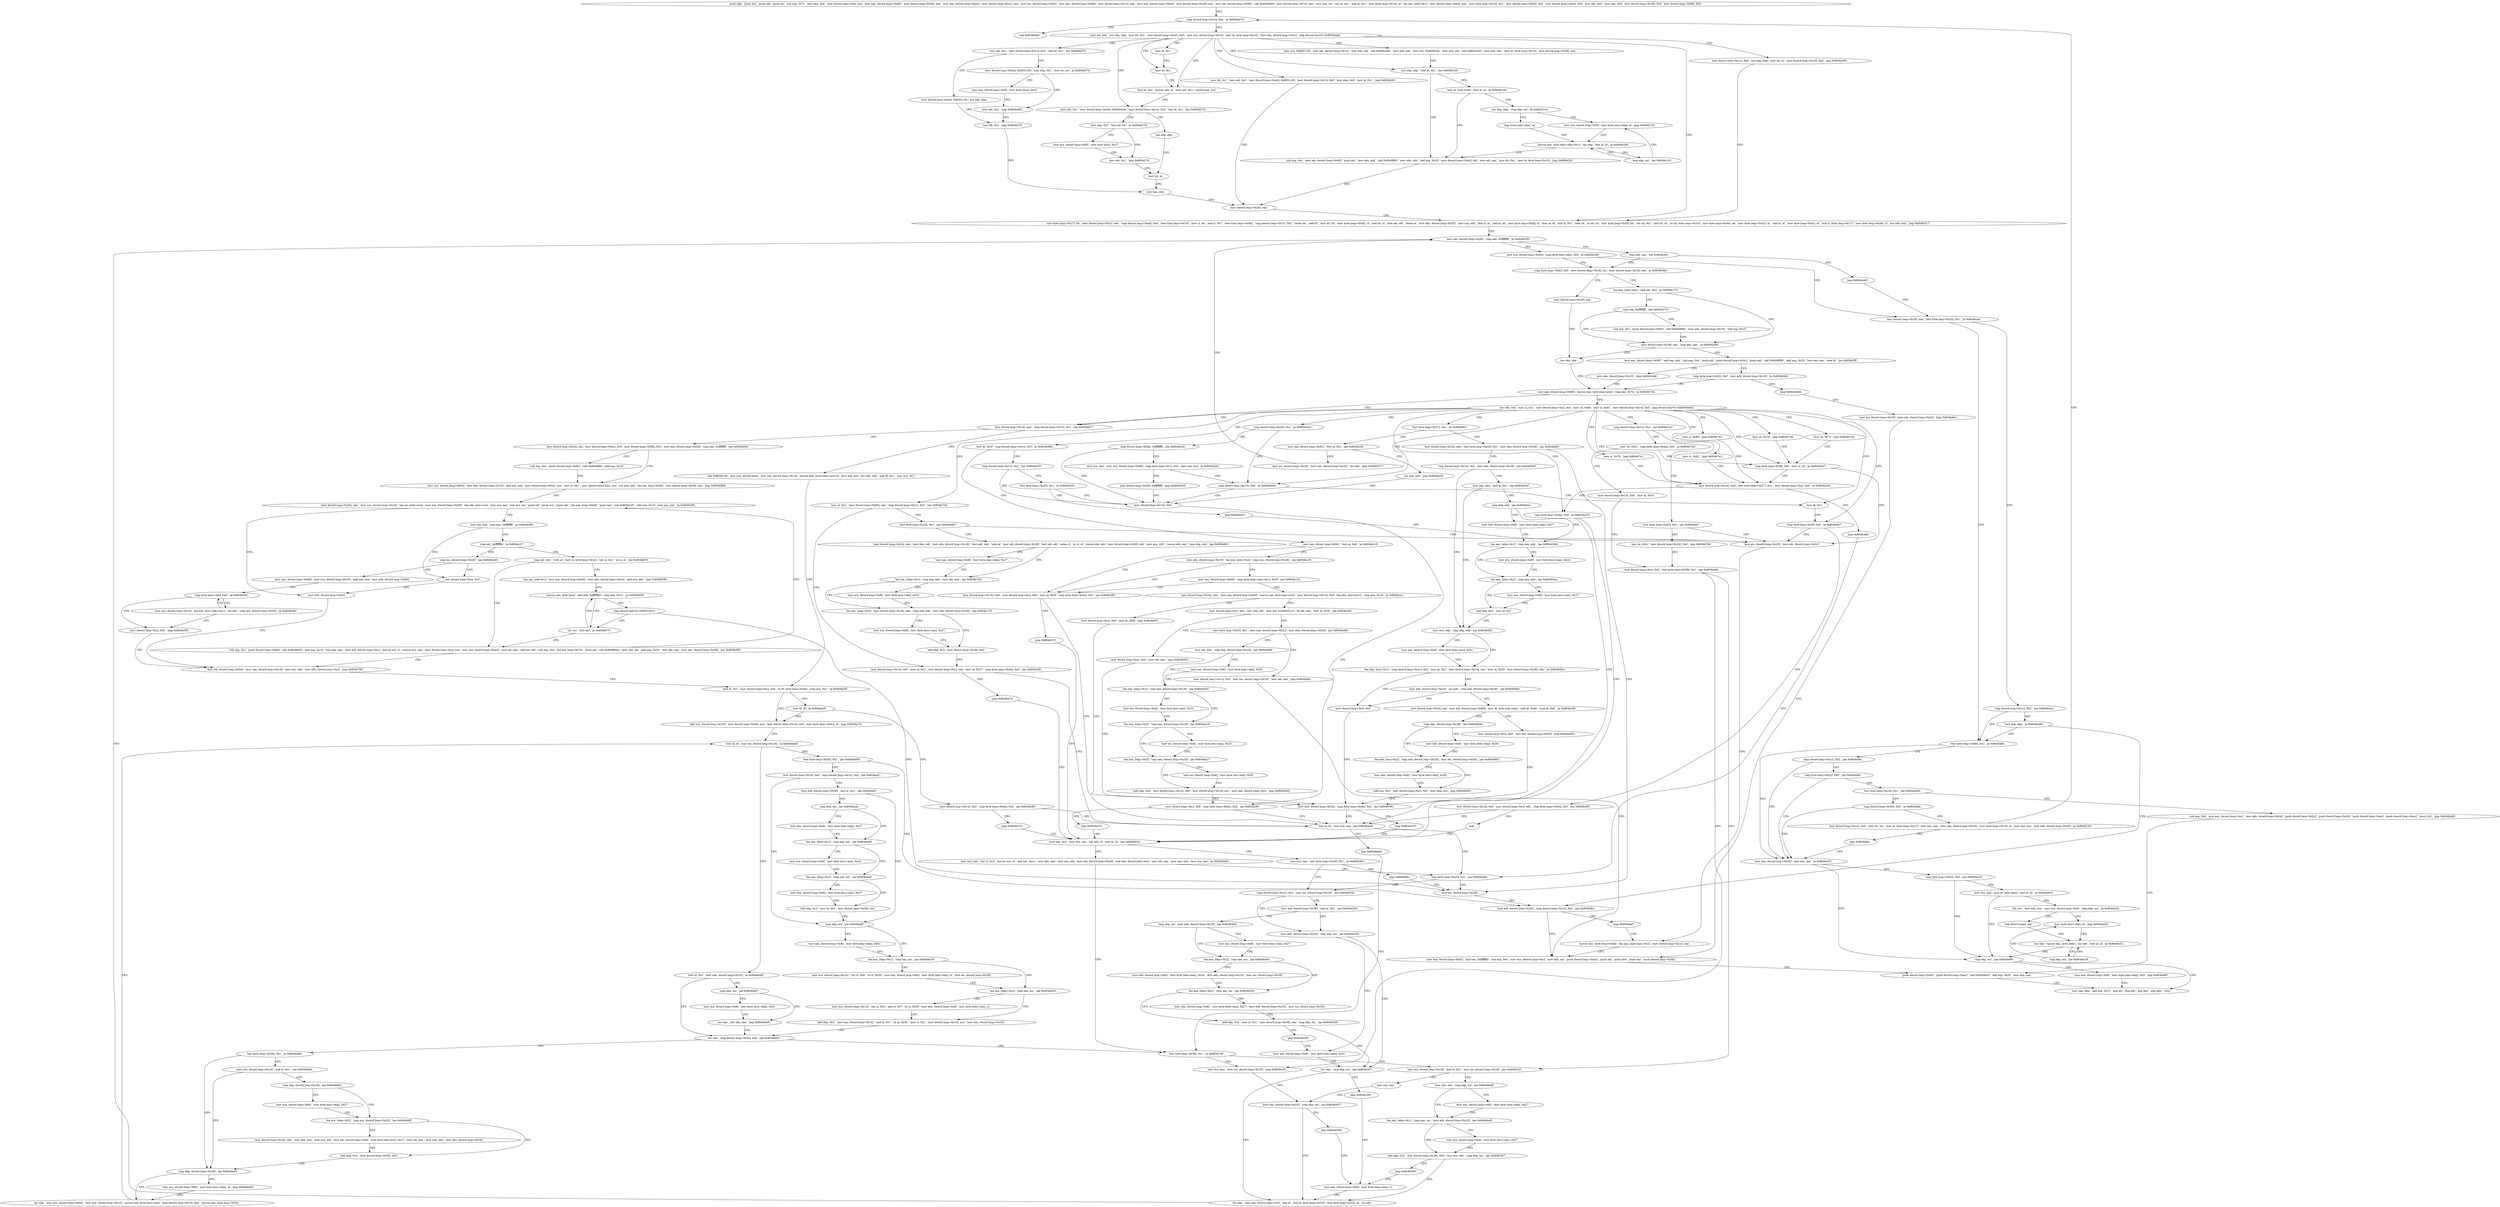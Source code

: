 digraph "func" {
"134525120" [label = "'push ebp', 'push ebx', 'push edi', 'push esi', 'sub esp, 0x7c', 'mov ebx, edx', 'mov dword [esp+0x8], ecx', 'mov eax, dword [esp+0xa8]', 'mov dword [esp+0x58], eax', 'mov eax, dword [esp+0xa4]', 'mov dword [esp+0x2c], eax', 'mov esi, dword [esp+0x9c]', 'mov eax, dword [esp+0x98]', 'mov dword [esp+0x1c], eax', 'mov eax, dword [esp+0x94]', 'mov dword [esp+0x28], eax', 'mov edi, dword [esp+0x90]', 'call 0x8048e90', 'mov dword [esp+0x74], eax', 'mov eax, esi', 'shr al, 0x1', 'and al, 0x1', 'mov byte [esp+0x10], al', 'lea eax, [edi+0x1]', 'mov dword [esp+0x64], eax', 'mov byte [esp+0x33], 0x1', 'mov dword [esp+0x50], 0x0', 'mov dword [esp+0x44], 0x0', 'mov edi, 0x0', 'mov eax, 0x0', 'mov dword [esp+0x38], 0x0', 'mov dword [esp+0x60], 0x0', " ]
"134525264" [label = "'cmp dword [esp+0x1c], 0xa', 'ja 0x804be7b', " ]
"134528635" [label = "'call 0x80490e0', " ]
"134525275" [label = "'mov esi, ebx', 'xor ebp, ebp', 'mov bh, 0x1', 'mov dword [esp+0x20], 0x0', 'mov ecx, dword [esp+0x1c]', 'mov bl, byte [esp+0x10]', 'mov edx, dword [esp+0x2c]', 'jmp dword [ecx*4+0x8050ea4]', " ]
"134525308" [label = "'mov ecx, 0x80511f6', 'mov edi, dword [esp+0x1c]', 'mov edx, edi', 'call 0x804c5e0', 'mov ebx, eax', 'mov ecx, 0x8050c4e', 'mov edx, edi', 'call 0x804c5e0', 'mov edx, ebx', 'mov bl, byte [esp+0x10]', 'mov dword [esp+0x58], eax', " ]
"134525348" [label = "'xor ebp, ebp', 'test bl, 0x1', 'jne 0x804b1e0', " ]
"134525442" [label = "'mov bh, 0x1', 'mov edi, 0x1', 'mov dword [esp+0x44], 0x80511f4', 'mov dword [esp+0x1c], 0x5', 'mov ebp, 0x0', 'mov al, 0x1', 'jmp 0x804b281', " ]
"134525474" [label = "'mov dword [esp+0x1c], 0x0', 'xor ebp, ebp', 'mov bh, al', 'mov dword [esp+0x20], 0x0', 'jmp 0x804b285', " ]
"134525496" [label = "'mov al, 0x1', " ]
"134525498" [label = "'mov bl, 0x1', " ]
"134525500" [label = "'test bl, 0x1', 'movzx eax, al', 'mov ecx, 0x1', 'cmove eax, ecx', " ]
"134525514" [label = "'mov edi, 0x1', 'mov dword [esp+0x44], 0x8050c4e', 'mov dword [esp+0x1c], 0x2', 'test bl, 0x1', 'jne 0x804b27b', " ]
"134525573" [label = "'mov byte [esp+0x27], bh', 'mov dword [esp+0x2c], edx', 'cmp dword [esp+0xa0], 0x0', 'sete byte [esp+0x10]', 'mov cl, bh', 'and cl, 0x1', 'sete byte [esp+0x4b]', 'cmp dword [esp+0x1c], 0x2', 'setne bh', 'sete bl', 'mov ah, bh', 'mov byte [esp+0x4d], cl', 'and ah, cl', 'test edi, edi', 'setne al', 'mov edx, dword [esp+0x20]', 'mov ecx, edx', 'and cl, al', 'and al, ah', 'mov byte [esp+0x4f], al', 'mov al, dl', 'and al, 0x1', 'sete ch', 'or bh, ch', 'mov byte [esp+0x3f], bh', 'xor ah, 0x1', 'and ah, ch', 'or ah, byte [esp+0x10]', 'mov byte [esp+0x4e], ah', 'mov byte [esp+0x32], al', 'and bl, al', 'mov byte [esp+0x4c], bl', 'and cl, byte [esp+0x27]', 'mov byte [esp+0x4a], cl', 'xor edx, edx', 'jmp 0x804b317', " ]
"134528330" [label = "'mov edi, 0x1', 'mov dword [esp+0x1c], 0x5', 'test bl, 0x1', 'jne 0x804bd7b', " ]
"134525408" [label = "'sub esp, 0xc', 'mov edi, dword [esp+0x64]', 'push edi', 'mov ebx, edx', 'call 0x8048f60', 'mov edx, ebx', 'add esp, 0x10', 'mov dword [esp+0x44], edi', 'mov edi, eax', 'mov bh, 0x1', 'mov al, byte [esp+0x10]', 'jmp 0x804b281', " ]
"134525355" [label = "'mov al, byte [edx]', 'test al, al', 'je 0x804b1e0', " ]
"134525569" [label = "'mov dword [esp+0x20], eax', " ]
"134525563" [label = "'xor ebp, ebp', " ]
"134525540" [label = "'mov ebp, 0x1', 'test esi, esi', 'je 0x804b274', " ]
"134525719" [label = "'mov eax, dword [esp+0x28]', 'cmp eax, 0xffffffff', 'je 0x804b330', " ]
"134528379" [label = "'mov dword [esp+0x44], 0x80511f4', 'xor ebp, ebp', " ]
"134528348" [label = "'mov dword [esp+0x44], 0x80511f4', 'mov ebp, 0x1', 'test esi, esi', 'je 0x804bd74', " ]
"134525361" [label = "'xor ebp, ebp', 'cmp ebp, esi', 'jb 0x804b1ce', " ]
"134525565" [label = "'mov bh, al', " ]
"134525556" [label = "'mov edi, 0x1', 'jmp 0x804b27d', " ]
"134525549" [label = "'mov ecx, dword [esp+0x8]', 'mov byte [ecx], 0x27', " ]
"134525744" [label = "'mov ecx, dword [esp+0x90]', 'cmp byte [ecx+edx], 0x0', 'je 0x804bcd0', " ]
"134525728" [label = "'cmp edx, eax', 'jne 0x804b341', " ]
"134528389" [label = "'mov bh, 0x1', 'jmp 0x804b27f', " ]
"134528372" [label = "'mov edi, 0x1', 'jmp 0x804bd85', " ]
"134528365" [label = "'mov eax, dword [esp+0x8]', 'mov byte [eax], 0x22', " ]
"134525390" [label = "'mov ecx, dword [esp+0x8]', 'mov byte [ecx+ebp], al', 'jmp 0x804b1c0', " ]
"134525367" [label = "'nop word [eax+eax], ax', " ]
"134528208" [label = "'mov dword [esp+0x28], eax', 'test byte [esp+0x20], 0x1', 'je 0x804bcea', " ]
"134525761" [label = "'cmp byte [esp+0x4f], 0x0', 'mov dword [esp+0x18], esi', 'mov dword [esp+0x10], edx', 'je 0x804b3b0', " ]
"134525732" [label = "'jmp 0x804bcd0', " ]
"134525567" [label = "'mov eax, ebx', " ]
"134525376" [label = "'movzx eax, byte [edx+ebp+0x1]', 'inc ebp', 'test al, al', 'je 0x804b1e0', " ]
"134528234" [label = "'test byte [esp+0x60], 0x1', 'je 0x804bdfa', " ]
"134528219" [label = "'cmp dword [esp+0x1c], 0x2', 'jne 0x804bcea', " ]
"134525872" [label = "'mov dword [esp+0x28], eax', " ]
"134525776" [label = "'lea ebx, [edx+edi]', 'cmp edi, 0x2', 'jb 0x804b373', " ]
"134525386" [label = "'cmp ebp, esi', 'jae 0x804b1c0', " ]
"134528506" [label = "'mov eax, dword [esp+0x44]', 'test eax, eax', 'je 0x804be32', " ]
"134528245" [label = "'cmp dword [esp+0x1c], 0x2', 'jne 0x804bdfa', " ]
"134528226" [label = "'test ebp, ebp', 'je 0x804bd90', " ]
"134525876" [label = "'xor ebx, ebx', " ]
"134525811" [label = "'mov dword [esp+0x28], eax', 'cmp ebx, eax', 'ja 0x804b3b4', " ]
"134525784" [label = "'cmp eax, 0xffffffff', 'jne 0x804b373', " ]
"134528562" [label = "'cmp ebp, esi', 'jae 0x804bdf0', " ]
"134528514" [label = "'cmp byte [esp+0x32], 0x0', 'jne 0x804be32', " ]
"134528256" [label = "'cmp byte [esp+0x32], 0x0', 'jne 0x804bdfa', " ]
"134528400" [label = "'mov edi, dword [esp+0x2c]', 'cmp dword [esp+0x1c], 0x2', 'jne 0x804bdbc', " ]
"134526788" [label = "'mov dword [esp+0x14], eax', 'cmp dword [esp+0x74], 0x1', 'jne 0x804b817', " ]
"134526999" [label = "'mov dword [esp+0x54], edi', 'mov dword [esp+0x6c], 0x0', 'mov dword [esp+0x68], 0x0', 'mov eax, dword [esp+0x28]', 'cmp eax, 0xffffffff', 'jne 0x804b846', " ]
"134526803" [label = "'call 0x8049130', 'mov eax, dword [eax]', 'mov ecx, dword [esp+0x14]', 'movzx edx, word [eax+ecx*2]', 'mov eax, ecx', 'shr edx, 0xe', 'and dl, 0x1', 'mov ecx, 0x1', " ]
"134525898" [label = "'xor edx, edx', 'mov cl, 0x1', 'mov dword [esp+0xc], ecx', 'mov ch, 0x6e', 'mov cl, 0x61', 'mov dword [esp+0x14], 0x0', 'jmp dword [eax*4+0x8050ed0]', " ]
"134525925" [label = "'cmp byte [esp+0x4e], 0x0', 'je 0x804b470', " ]
"134525957" [label = "'cmp dword [esp+0x28], 0x1', 'je 0x804b42e', " ]
"134525998" [label = "'cmp dword [esp+0x10], 0x0', 'je 0x804b44e', " ]
"134526030" [label = "'mov dl, 0x1', " ]
"134526032" [label = "'cmp byte [esp+0x3f], 0x0', 'je 0x804bda7', " ]
"134526288" [label = "'cmp dword [esp+0x1c], 0x2', 'jne 0x804b7a3', " ]
"134526325" [label = "'mov cl, 0x66', 'jmp 0x804b7e1', " ]
"134526332" [label = "'mov ch, 0x74', 'jmp 0x804b7d4', " ]
"134526339" [label = "'mov cl, 0x62', 'jmp 0x804b7e1', " ]
"134526346" [label = "'mov ch, 0x72', 'jmp 0x804b7d4', " ]
"134526353" [label = "'test byte [esp+0x27], 0x1', 'je 0x804b801', " ]
"134526581" [label = "'mov al, 0x3f', 'cmp dword [esp+0x1c], 0x5', 'je 0x804b966', " ]
"134526621" [label = "'mov cl, 0x76', 'jmp 0x804b7e1', " ]
"134526628" [label = "'mov al, 0x1', 'mov dword [esp+0x60], eax', 'cmp dword [esp+0x1c], 0x2', 'jne 0x804b724', " ]
"134526932" [label = "'cmp byte [esp+0x3f], 0x0', 'mov cl, ch', 'je 0x804bda7', " ]
"134526945" [label = "'mov dword [esp+0x14], 0x0', 'test byte [esp+0x27], 0x1', 'mov dword [esp+0xc], 0x0', 'je 0x804b3e5', " ]
"134525819" [label = "'mov eax, dword [esp+0x90]', 'add eax, edx', 'sub esp, 0x4', 'push edi', 'push dword [esp+0x4c]', 'push eax', 'call 0x8048f90', 'add esp, 0x10', 'test eax, eax', 'sete bl', 'jne 0x804b3ff', " ]
"134525789" [label = "'sub esp, 0xc', 'push dword [esp+0x9c]', 'call 0x8048f60', 'mov edx, dword [esp+0x20]', 'add esp, 0x10', " ]
"134528496" [label = "'mov eax, ebp', 'add esp, 0x7c', 'pop esi', 'pop edi', 'pop ebx', 'pop ebp', 'retn', " ]
"134528566" [label = "'mov eax, dword [esp+0x8]', 'mov byte [eax+ebp], 0x0', 'jmp 0x804bdf0', " ]
"134528521" [label = "'mov ecx, eax', 'mov al, byte [eax]', 'test al, al', 'je 0x804be32', " ]
"134528267" [label = "'test byte [esp+0x33], 0x1', 'jne 0x804be40', " ]
"134528444" [label = "'mov eax, dword [esp+0x9c]', 'and eax, 0xfffffffd', 'sub esp, 0x4', 'mov ecx, dword [esp+0xc]', 'mov edx, esi', 'push dword [esp+0x5c]', 'push edi', 'push 0x0', 'push eax', 'push dword [esp+0x30]', " ]
"134528411" [label = "'jmp 0x804bdaf', " ]
"134527046" [label = "'mov ecx, dword [esp+0x64]', 'mov edx, dword [esp+0x10]', 'add ecx, edx', 'mov dword [esp+0x5c], ecx', 'mov cl, 0x1', 'mov dword [esp+0xc], ecx', 'xor edx, edx', 'lea edi, [esp+0x68]', 'mov dword [esp+0x28], eax', 'jmp 0x804b8b8', " ]
"134527028" [label = "'sub esp, 0xc', 'push dword [esp+0x9c]', 'call 0x8048f60', 'add esp, 0x10', " ]
"134526831" [label = "'and dl, 0x1', 'mov dword [esp+0xc], edx', 'or dl, byte [esp+0x4b]', 'cmp ecx, 0x1', 'ja 0x804ba3f', " ]
"134526064" [label = "'mov edx, 0x1', 'mov ecx, eax', 'shl edx, cl', 'test bl, bl', 'jne 0x804b53e', " ]
"134525936" [label = "'test bl, bl', 'mov ecx, eax', 'jne 0x804b4a6', " ]
"134525964" [label = "'cmp dword [esp+0x28], 0xffffffff', 'jne 0x804b435', " ]
"134526005" [label = "'mov dword [esp+0x14], 0x0', " ]
"134528423" [label = "'mov esi, dword [esp+0x18]', 'mov edi, dword [esp+0x2c]', " ]
"134526043" [label = "'mov dword [esp+0x14], 0x0', 'mov dword [esp+0xc], edx', 'cmp byte [esp+0x4e], 0x0', 'jne 0x804b3f0', " ]
"134526883" [label = "'mov ch, 0x5c', 'cmp byte [esp+0x4a], 0x0', 'je 0x804b7d4', " ]
"134526299" [label = "'test byte [esp+0x20], 0x1', 'jne 0x804bda7', " ]
"134526977" [label = "'mov eax, dword [esp+0x9c]', 'test al, 0x1', 'jne 0x804bc38', " ]
"134526364" [label = "'mov dword [esp+0x34], ebx', 'test byte [esp+0x20], 0x1', 'mov ebx, dword [esp+0x38]', 'jne 0x804bd8c', " ]
"134527334" [label = "'mov eax, dword [esp+0x9c]', 'test al, 0x4', 'je 0x804bc16', " ]
"134526594" [label = "'cmp dword [esp+0x1c], 0x2', 'jne 0x804b435', " ]
"134526756" [label = "'mov dword [esp+0x14], 0x0', 'mov al, 0x1', 'mov dword [esp+0xc], eax', 'mov al, 0x27', 'cmp byte [esp+0x4e], 0x0', 'jne 0x804b3f0', " ]
"134526641" [label = "'test byte [esp+0x20], 0x1', 'jne 0x804bda7', " ]
"134526972" [label = "'jmp 0x804b4a6', " ]
"134525878" [label = "'mov eax, dword [esp+0x90]', 'movzx eax, byte [eax+edx]', 'cmp eax, 0x7e', 'ja 0x804b744', " ]
"134525951" [label = "'mov edx, dword [esp+0x10]', 'jmp 0x804b3b6', " ]
"134525852" [label = "'cmp byte [esp+0x32], 0x0', 'mov edx, dword [esp+0x10]', 'je 0x804b3b6', " ]
"134528529" [label = "'inc ecx', 'mov edx, ecx', 'mov ecx, dword [esp+0x8]', 'cmp ebp, esi', 'jb 0x804be2d', " ]
"134528576" [label = "'sub esp, 0x4', 'mov ecx, dword [esp+0xc]', 'mov edx, dword [esp+0x54]', 'push dword [esp+0x5c]', 'push dword [esp+0x34]', 'push dword [esp+0xac]', 'push dword [esp+0xac]', 'push 0x5', 'jmp 0x804bddb', " ]
"134528278" [label = "'cmp dword [esp+0x50], 0x0', 'je 0x804bdfa', " ]
"134528475" [label = "'push dword [esp+0x40]', 'push dword [esp+0xac]', 'call 0x804b0c0', 'add esp, 0x20', 'mov ebp, eax', " ]
"134528431" [label = "'movzx eax, byte [esp+0x4d]', 'lea eax, [eax+eax+0x2]', 'mov dword [esp+0x1c], eax', " ]
"134527160" [label = "'mov dword [esp+0x40], edx', 'mov ecx, dword [esp+0x10]', 'lea esi, [edx+ecx]', 'mov ecx, dword [esp+0x90]', 'lea edx, [ecx+esi]', 'mov ecx, eax', 'sub ecx, esi', 'push edi', 'push ecx', 'push edx', 'lea eax, [esp+0x84]', 'push eax', 'call 0x804dc20', 'add esp, 0x10', 'test eax, eax', 'je 0x804bc95', " ]
"134527551" [label = "'add ecx, dword [esp+0x10]', 'mov dword [esp+0x40], ecx', 'mov dword [esp+0x14], 0x0', 'mov byte [esp+0x5c], dl', 'jmp 0x804ba76', " ]
"134527606" [label = "'test dl, dl', 'mov esi, dword [esp+0x18]', 'je 0x804baa0', " ]
"134526851" [label = "'test dl, dl', 'je 0x804ba3f', " ]
"134526859" [label = "'mov dword [esp+0x14], 0x0', 'cmp byte [esp+0x4e], 0x0', 'jne 0x804b3f0', " ]
"134526270" [label = "'mov ecx, eax', 'test byte [esp+0x20], 0x1', 'je 0x804b4b1', " ]
"134526081" [label = "'mov ecx, eax', 'shr cl, 0x3', 'movzx ecx, cl', 'and ecx, 0x1c', 'mov ebx, eax', 'mov eax, edi', 'mov edi, dword [esp+0xa0]', 'and edx, dword [edi+ecx]', 'mov edi, eax', 'mov eax, ebx', 'mov ecx, eax', 'je 0x804bbb0', " ]
"134526118" [label = "'test byte [esp+0x20], 0x1', 'jne 0x804bd8c', " ]
"134525946" [label = "'jmp 0x804bbb0', " ]
"134525971" [label = "'mov ecx, eax', 'mov eax, dword [esp+0x90]', 'cmp byte [eax+0x1], 0x0', 'mov eax, ecx', 'je 0x804b42e', " ]
"134526013" [label = "'mov dword [esp+0xc], 0x0', 'cmp byte [esp+0x4e], 0x0', 'jne 0x804b3f0', " ]
"134526062" [label = "'nop', " ]
"134526892" [label = "'mov dword [esp+0x14], 0x0', 'mov al, 0x5c', " ]
"134526310" [label = "'mov al, 0x5c', 'mov dword [esp+0x14], 0x0', 'jmp 0x804b7b6', " ]
"134528056" [label = "'mov esi, dword [esp+0x18]', 'mov edx, dword [esp+0x10]', 'inc edx', 'jmp 0x804b317', " ]
"134526992" [label = "'xor eax, eax', 'jmp 0x804b435', " ]
"134528396" [label = "'mov esi, dword [esp+0x18]', " ]
"134526383" [label = "'cmp dword [esp+0x1c], 0x2', 'mov edx, dword [esp+0x18]', 'jne 0x804b5ef', " ]
"134528022" [label = "'mov dword [esp+0x14], 0x0', 'mov dword [esp+0xc], 0x0', 'mov al, 0x3f', 'cmp byte [esp+0x4e], 0x0', 'jne 0x804b3f0', " ]
"134527349" [label = "'mov edx, dword [esp+0x10]', 'lea ecx, [edx+0x2]', 'cmp ecx, dword [esp+0x28]', 'jae 0x804bc16', " ]
"134526605" [label = "'test byte [esp+0x20], 0x1', 'je 0x804b435', " ]
"134526783" [label = "'jmp 0x804b470', " ]
"134526652" [label = "'mov dword [esp+0x34], ebx', 'mov ebx, edi', 'mov edx, dword [esp+0x18]', 'test edx, edx', 'sete al', 'mov edi, dword [esp+0x50]', 'test edi, edi', 'setne cl', 'or cl, al', 'cmove edi, edx', 'mov dword [esp+0x50], edi', 'mov eax, 0x0', 'cmove edx, eax', 'cmp ebp, edx', 'jae 0x804b6f1', " ]
"134525863" [label = "'jmp 0x804bd9d', " ]
"134528557" [label = "'mov byte [ecx+ebp], al', 'jmp 0x804be20', " ]
"134528540" [label = "'nop dword [eax], eax', " ]
"134528289" [label = "'mov dword [esp+0x1c], 0x2', 'test esi, esi', 'mov al, byte [esp+0x27]', 'mov ecx, eax', 'mov eax, dword [esp+0x20]', 'mov byte [esp+0x10], al', 'mov eax, ecx', 'mov ebx, dword [esp+0x50]', 'je 0x804b150', " ]
"134528149" [label = "'mov edx, dword [esp+0x40]', " ]
"134527212" [label = "'mov edi, eax', 'cmp eax, 0xffffffff', 'je 0x804bc8d', " ]
"134527648" [label = "'test byte [esp+0x20], 0x1', 'jne 0x804bd90', " ]
"134527614" [label = "'test bl, 0x1', 'mov edx, dword [esp+0x10]', 'je 0x804bb49', " ]
"134526878" [label = "'jmp 0x804b470', " ]
"134526129" [label = "'cmp dword [esp+0x1c], 0x2', 'mov esi, dword [esp+0x18]', 'jne 0x804b520', " ]
"134526283" [label = "'jmp 0x804bd8c', " ]
"134527920" [label = "'test byte [esp+0x38], 0x1', 'je 0x804b7c9', " ]
"134525988" [label = "'mov dword [esp+0x28], 0xffffffff', 'jmp 0x804b435', " ]
"134526028" [label = "'jmp 0x804b470', " ]
"134526902" [label = "'mov dword [esp+0xc], 0x0', 'test byte [esp+0x38], 0x1', 'jne 0x804bbbb', " ]
"134526447" [label = "'mov ecx, ebp', 'cmp ebp, edx', 'jae 0x804b5fd', " ]
"134526394" [label = "'mov eax, ebx', 'and al, 0x1', 'jne 0x804b5ef', " ]
"134528051" [label = "'jmp 0x804b470', " ]
"134527366" [label = "'mov eax, dword [esp+0x90]', 'cmp byte [edx+eax+0x1], 0x3f', 'jne 0x804bc16', " ]
"134526616" [label = "'jmp 0x804bda7', " ]
"134526705" [label = "'lea eax, [ebp+0x1]', 'cmp eax, edx', 'mov edi, ebx', 'jae 0x804b702', " ]
"134526697" [label = "'mov eax, dword [esp+0x8]', 'mov byte [eax+ebp], 0x27', " ]
"134528413" [label = "'mov esi, dword [esp+0x18]', 'mov edi, dword [esp+0x2c]', 'jmp 0x804bdbc', " ]
"134528544" [label = "'inc ebp', 'movzx eax, byte [edx]', 'inc edx', 'test al, al', 'je 0x804be32', " ]
"134528325" [label = "'jmp 0x804bdfa', " ]
"134528153" [label = "'mov edi, dword [esp+0x54]', 'mov eax, dword [esp+0x14]', 'mov ecx, edx', 'mov edx, dword [esp+0xc]', 'jmp 0x804b76f', " ]
"134528141" [label = "'mov dword [esp+0xc], 0x0', " ]
"134527223" [label = "'cmp edi, 0xfffffffe', 'je 0x804bc57', " ]
"134527659" [label = "'mov dword [esp+0x14], eax', 'cmp dword [esp+0x1c], 0x2', 'jne 0x804baf1', " ]
"134527817" [label = "'inc edx', 'cmp dword [esp+0x40], edx', 'jbe 0x804bbb0', " ]
"134527627" [label = "'cmp ebp, esi', 'jae 0x804ba97', " ]
"134526240" [label = "'mov edx, dword [esp+0x10]', 'cmp ebp, esi', 'jae 0x804b530', " ]
"134526140" [label = "'mov eax, dword [esp+0x38]', 'and al, 0x1', 'jne 0x804b520', " ]
"134526921" [label = "'mov ecx, eax', 'mov esi, dword [esp+0x18]', 'jmp 0x804bc05', " ]
"134527931" [label = "'mov ecx, dword [esp+0x14]', 'and cl, 0x1', 'mov esi, dword [esp+0x18]', 'jne 0x804bc03', " ]
"134528003" [label = "'mov ecx, eax', " ]
"134527944" [label = "'mov ebx, eax', 'cmp ebp, esi', 'jae 0x804bbd6', " ]
"134528005" [label = "'mov edx, dword [esp+0x10]', 'cmp ebp, esi', 'jae 0x804b307', " ]
"134526461" [label = "'lea ebp, [ecx+0x1]', 'cmp dword [esp+0x1c], 0x2', 'mov al, 0x1', 'mov dword [esp+0x14], eax', 'mov al, 0x30', 'mov dword [esp+0x38], ebx', 'je 0x804b94a', " ]
"134526453" [label = "'mov eax, dword [esp+0x8]', 'mov byte [eax+ecx], 0x5c', " ]
"134526400" [label = "'cmp ebp, edx', 'jae 0x804b5cc', " ]
"134527384" [label = "'mov dword [esp+0x34], ebx', 'mov eax, dword [esp+0x90]', 'movsx eax, byte [eax+ecx]', 'mov dword [esp+0x14], 0x0', 'lea ebx, [eax-0x21]', 'cmp ebx, 0x1d', 'ja 0x804bcac', " ]
"134526722" [label = "'lea eax, [ebp+0x2]', 'mov dword [esp+0x18], edx', 'cmp eax, edx', 'mov ebx, dword [esp+0x34]', 'jae 0x804b719', " ]
"134526714" [label = "'mov ecx, dword [esp+0x8]', 'mov byte [ecx+eax], 0x5c', " ]
"134528553" [label = "'cmp ebp, esi', 'jae 0x804be20', " ]
"134528087" [label = "'cmp esi, dword [esp+0x28]', 'jae 0x804bc8d', " ]
"134527232" [label = "'cmp edi, 0x2', 'setb al', 'mov cl, byte [esp+0x4c]', 'xor cl, 0x1', 'or cl, al', 'jne 0x804b870', " ]
"134527729" [label = "'cmp ebp, esi', 'jae 0x804bafd', " ]
"134527670" [label = "'mov eax, dword [esp+0x38]', 'and al, 0x1', 'jne 0x804baf1', " ]
"134527824" [label = "'test byte [esp+0x38], 0x1', 'je 0x804bb9a', " ]
"134527639" [label = "'inc ebp', 'xor ebx, ebx', 'jmp 0x804bb49', " ]
"134527631" [label = "'mov ecx, dword [esp+0x8]', 'mov byte [ecx+ebp], 0x5c', " ]
"134526256" [label = "'inc ebp', 'cmp ebp, esi', 'jae 0x804b307', " ]
"134526248" [label = "'mov eax, dword [esp+0x8]', 'mov byte [eax+ebp], 0x5c', " ]
"134526148" [label = "'cmp ebp, esi', 'mov edx, dword [esp+0x10]', 'jae 0x804b4d4', " ]
"134527958" [label = "'lea eax, [ebp+0x1]', 'cmp eax, esi', 'mov edx, dword [esp+0x10]', 'jae 0x804bbe9', " ]
"134527950" [label = "'mov eax, dword [esp+0x8]', 'mov byte [eax+ebp], 0x27', " ]
"134525703" [label = "'inc ebp', 'mov eax, dword [esp+0xc]', 'neg al', 'and al, byte [esp+0x33]', 'mov byte [esp+0x33], al', 'inc edx', " ]
"134528017" [label = "'jmp 0x804b300', " ]
"134527306" [label = "'mov dword [esp+0xc], 0x0', " ]
"134526487" [label = "'mov edx, dword [esp+0x10]', 'inc edx', 'cmp edx, dword [esp+0x28]', 'jae 0x804b94a', " ]
"134526412" [label = "'lea eax, [ebp+0x1]', 'cmp eax, edx', 'jae 0x804b5db', " ]
"134526404" [label = "'mov eax, dword [esp+0x8]', 'mov byte [eax+ebp], 0x27', " ]
"134528172" [label = "'mov dword [esp+0xc], 0x0', 'mov al, 0x3f', 'jmp 0x804b952', " ]
"134527419" [label = "'mov dword [esp+0xc], eax', 'mov edx, edi', 'mov edi, 0x380051c1', 'bt edi, ebx', 'mov al, 0x3f', 'jae 0x804bcbb', " ]
"134526745" [label = "'add ebp, 0x3', 'mov dword [esp+0x38], 0x0', " ]
"134526737" [label = "'mov ecx, dword [esp+0x8]', 'mov byte [ecx+eax], 0x27', " ]
"134528093" [label = "'mov eax, dword [esp+0x90]', 'mov ecx, dword [esp+0x10]', 'add eax, ecx', 'mov edx, dword [esp+0x40]', " ]
"134527088" [label = "'sub esp, 0xc', 'push dword [esp+0x84]', 'call 0x8048e50', 'add esp, 0x10', 'test eax, eax', 'mov ecx, dword [esp+0xc]', 'movzx ecx, cl', 'cmove ecx, eax', 'mov dword [esp+0xc], ecx', 'mov eax, dword [esp+0x40]', 'mov esi, eax', 'add esi, edi', 'sub esp, 0xc', 'lea edi, [esp+0x74]', 'push edi', 'call 0x8048dd0', 'mov edx, esi', 'add esp, 0x10', 'test eax, eax', 'mov eax, dword [esp+0x28]', 'jne 0x804bc99', " ]
"134527253" [label = "'lea eax, [edi-0x1]', 'mov ecx, dword [esp+0x40]', 'mov edx, dword [esp+0x5c]', 'add ecx, edx', 'jmp 0x804b938', " ]
"134527741" [label = "'lea eax, [ebp+0x1]', 'cmp eax, esi', 'jae 0x804bb19', " ]
"134527733" [label = "'mov eax, dword [esp+0x8]', 'mov byte [eax+ebp], 0x5c', " ]
"134527678" [label = "'cmp ebp, esi', 'jae 0x804baca', " ]
"134527898" [label = "'cmp ebp, dword [esp+0x18]', 'jae 0x804ba60', " ]
"134527831" [label = "'mov ecx, dword [esp+0x14]', 'and cl, 0x1', 'jne 0x804bb9a', " ]
"134526265" [label = "'jmp 0x804b300', " ]
"134526164" [label = "'lea eax, [ebp+0x1]', 'cmp eax, esi', 'jae 0x804b4eb', " ]
"134526156" [label = "'mov eax, dword [esp+0x8]', 'mov byte [eax+ebp], 0x27', " ]
"134525696" [label = "'mov eax, dword [esp+0x8]', 'mov byte [eax+ebp], cl', " ]
"134527977" [label = "'add ebp, 0x2', 'mov dword [esp+0x38], 0x0', 'mov ecx, ebx', 'cmp ebp, esi', 'jae 0x804b307', " ]
"134527969" [label = "'mov ecx, dword [esp+0x8]', 'mov byte [ecx+eax], 0x27', " ]
"134527314" [label = "'mov ebx, dword [esp+0x34]', 'cmp byte [esp+0x4e], 0x0', 'jne 0x804b3f0', " ]
"134526502" [label = "'mov dword [esp+0x54], edi', 'mov edi, dword [esp+0x90]', 'mov dl, byte [edi+edx]', 'add dl, 0xd0', 'cmp dl, 0x9', 'ja 0x804bc46', " ]
"134526427" [label = "'lea eax, [ebp+0x2]', 'cmp eax, edx', 'jae 0x804b5ea', " ]
"134526419" [label = "'mov ecx, dword [esp+0x8]', 'mov byte [ecx+eax], 0x24', " ]
"134528187" [label = "'mov dword [esp+0xc], 0x0', 'mov edi, edx', 'jmp 0x804b952', " ]
"134527441" [label = "'test byte [esp+0x20], 0x1', 'mov eax, dword [esp+0x2c]', 'mov ebx, dword [esp+0x34]', 'jne 0x804be68', " ]
"134528110" [label = "'cmp byte [eax+edx], 0x0', 'je 0x804bc83', " ]
"134527288" [label = "'movsx edx, byte [ecx]', 'add edx, 0xffffffa5', 'cmp edx, 0x21', 'ja 0x804b930', " ]
"134527769" [label = "'lea eax, [ebp+0x2]', 'cmp eax, esi', 'jae 0x804bb34', " ]
"134527748" [label = "'mov ecx, dword [esp+0x14]', 'shr cl, 0x6', 'or cl, 0x30', 'mov edx, dword [esp+0x8]', 'mov byte [edx+eax], cl', 'mov esi, dword [esp+0x18]', " ]
"134527690" [label = "'lea eax, [ebp+0x1]', 'cmp eax, esi', 'jae 0x804bad9', " ]
"134527682" [label = "'mov eax, dword [esp+0x8]', 'mov byte [eax+ebp], 0x27', " ]
"134527584" [label = "'inc ebp', 'mov ecx, dword [esp+0x64]', 'mov eax, dword [esp+0x10]', 'movzx eax, byte [ecx+eax]', 'mov dword [esp+0x10], edx', 'movzx edx, byte [esp+0x5c]', " ]
"134527908" [label = "'mov ecx, dword [esp+0x8]', 'mov byte [ecx+ebp], al', 'jmp 0x804ba60', " ]
"134527840" [label = "'cmp ebp, dword [esp+0x18]', 'jae 0x804bb6e', " ]
"134526187" [label = "'lea eax, [ebp+0x2]', 'cmp eax, esi', 'jae 0x804b502', " ]
"134526171" [label = "'mov edx, dword [esp+0x8]', 'mov byte [edx+eax], 0x24', 'mov edx, dword [esp+0x10]', 'mov esi, dword [esp+0x18]', " ]
"134527998" [label = "'jmp 0x804b300', " ]
"134527329" [label = "'jmp 0x804b470', " ]
"134528070" [label = "'mov dword [esp+0xc], 0x0', 'mov edi, dword [esp+0x54]', 'jmp 0x804b952', " ]
"134526528" [label = "'cmp ebp, dword [esp+0x18]', 'jae 0x804b64e', " ]
"134526442" [label = "'add ebp, 0x3', 'mov bl, 0x1', " ]
"134526434" [label = "'mov ecx, dword [esp+0x8]', 'mov byte [ecx+eax], 0x27', " ]
"134528616" [label = "'mov dword [esp+0x1c], 0x5', 'mov esi, dword [esp+0x18]', 'mov edi, eax', 'jmp 0x804bdbc', " ]
"134527460" [label = "'mov edi, edx', 'cmp ebp, dword [esp+0x18]', 'jae 0x804b9f4', " ]
"134528131" [label = "'mov dword [esp+0xc], 0x0', 'jmp 0x804bc99', " ]
"134528116" [label = "'mov ecx, dword [esp+0x10]', 'lea ecx, [ecx+edx+0x1]', 'inc edx', 'cmp ecx, dword [esp+0x28]', 'jb 0x804bc6e', " ]
"134527280" [label = "'inc ecx', 'dec eax', 'je 0x804b870', " ]
"134527299" [label = "'jmp dword [edx*4+0x80510cc]', " ]
"134527796" [label = "'add ebp, 0x3', 'mov eax, dword [esp+0x14]', 'and al, 0x7', 'or al, 0x30', 'mov cl, 0x1', 'mov dword [esp+0x14], ecx', 'mov edx, dword [esp+0x10]', " ]
"134527776" [label = "'mov ecx, dword [esp+0x14]', 'shr cl, 0x3', 'and cl, 0x7', 'or cl, 0x30', 'mov edx, dword [esp+0x8]', 'mov byte [edx+eax], cl', " ]
"134527705" [label = "'lea eax, [ebp+0x2]', 'cmp eax, esi', 'jae 0x804bae8', " ]
"134527697" [label = "'mov ecx, dword [esp+0x8]', 'mov byte [ecx+eax], 0x24', " ]
"134527854" [label = "'lea ecx, [ebp+0x1]', 'cmp ecx, dword [esp+0x18]', 'jae 0x804bb8f', " ]
"134527846" [label = "'mov ecx, dword [esp+0x8]', 'mov byte [ecx+ebp], 0x27', " ]
"134526210" [label = "'add ebp, 0x3', 'mov al, 0x1', 'mov dword [esp+0x38], eax', 'cmp ebp, esi', 'jae 0x804b530', " ]
"134526194" [label = "'mov edx, dword [esp+0x8]', 'mov byte [edx+eax], 0x27', 'mov edx, dword [esp+0x10]', 'mov esi, dword [esp+0x18]', " ]
"134526542" [label = "'lea edx, [ecx+0x2]', 'cmp edx, dword [esp+0x18]', 'mov edi, dword [esp+0x54]', 'jae 0x804b663', " ]
"134526534" [label = "'mov edx, dword [esp+0x8]', 'mov byte [edx+ebp], 0x30', " ]
"134527476" [label = "'lea eax, [ebp+0x1]', 'cmp eax, dword [esp+0x18]', 'jae 0x804ba05', " ]
"134527468" [label = "'mov eax, dword [esp+0x8]', 'mov byte [eax+ebp], 0x3f', " ]
"134527720" [label = "'add ebp, 0x3', 'mov al, 0x1', 'mov dword [esp+0x38], eax', " ]
"134527712" [label = "'mov ecx, dword [esp+0x8]', 'mov byte [ecx+eax], 0x27', " ]
"134527887" [label = "'add ebp, 0x2', 'mov dword [esp+0x38], 0x0', " ]
"134527863" [label = "'mov dword [esp+0x34], ebx', 'mov ebx, eax', 'mov eax, edi', 'mov edi, dword [esp+0x8]', 'mov byte [edi+ecx], 0x27', 'mov edi, eax', 'mov eax, ebx', 'mov ebx, dword [esp+0x34]', " ]
"134526223" [label = "'jmp 0x804b528', " ]
"134526563" [label = "'add ecx, 0x3', 'mov dword [esp+0xc], 0x0', 'mov ebp, ecx', 'jmp 0x804b952', " ]
"134526555" [label = "'mov ebx, dword [esp+0x8]', 'mov byte [ebx+edx], 0x30', " ]
"134527493" [label = "'lea eax, [ebp+0x2]', 'cmp eax, dword [esp+0x18]', 'jae 0x804ba16', " ]
"134527485" [label = "'mov esi, dword [esp+0x8]', 'mov byte [esi+eax], 0x22', " ]
"134527510" [label = "'lea eax, [ebp+0x3]', 'cmp eax, dword [esp+0x18]', 'jae 0x804ba27', " ]
"134527502" [label = "'mov esi, dword [esp+0x8]', 'mov byte [esi+eax], 0x22', " ]
"134527527" [label = "'add ebp, 0x4', 'mov dword [esp+0x14], 0x0', 'mov dword [esp+0x10], ecx', 'mov eax, dword [esp+0xc]', 'jmp 0x804b43d', " ]
"134527519" [label = "'mov esi, dword [esp+0x8]', 'mov byte [esi+eax], 0x3f', " ]
"134525120" -> "134525264" [ label = "CFG" ]
"134525264" -> "134528635" [ label = "CFG" ]
"134525264" -> "134525275" [ label = "CFG" ]
"134525275" -> "134525308" [ label = "CFG" ]
"134525275" -> "134525348" [ label = "CFG" ]
"134525275" -> "134525442" [ label = "CFG" ]
"134525275" -> "134525474" [ label = "CFG" ]
"134525275" -> "134525496" [ label = "CFG" ]
"134525275" -> "134525498" [ label = "CFG" ]
"134525275" -> "134525500" [ label = "CFG" ]
"134525275" -> "134525514" [ label = "CFG" ]
"134525275" -> "134525573" [ label = "CFG" ]
"134525275" -> "134528330" [ label = "CFG" ]
"134525308" -> "134525348" [ label = "CFG" ]
"134525348" -> "134525408" [ label = "CFG" ]
"134525348" -> "134525355" [ label = "CFG" ]
"134525442" -> "134525569" [ label = "CFG" ]
"134525474" -> "134525573" [ label = "CFG" ]
"134525496" -> "134525498" [ label = "CFG" ]
"134525498" -> "134525500" [ label = "CFG" ]
"134525500" -> "134525514" [ label = "CFG" ]
"134525514" -> "134525563" [ label = "CFG" ]
"134525514" -> "134525540" [ label = "CFG" ]
"134525573" -> "134525719" [ label = "CFG" ]
"134528330" -> "134528379" [ label = "CFG" ]
"134528330" -> "134528348" [ label = "CFG" ]
"134525408" -> "134525569" [ label = "CFG" ]
"134525355" -> "134525408" [ label = "CFG" ]
"134525355" -> "134525361" [ label = "CFG" ]
"134525569" -> "134525573" [ label = "CFG" ]
"134525563" -> "134525565" [ label = "CFG" ]
"134525540" -> "134525556" [ label = "CFG" ]
"134525540" -> "134525549" [ label = "CFG" ]
"134525719" -> "134525744" [ label = "CFG" ]
"134525719" -> "134525728" [ label = "CFG" ]
"134528379" -> "134528389" [ label = "CFG" ]
"134528348" -> "134528372" [ label = "CFG" ]
"134528348" -> "134528365" [ label = "CFG" ]
"134525361" -> "134525390" [ label = "CFG" ]
"134525361" -> "134525367" [ label = "CFG" ]
"134525565" -> "134525567" [ label = "CFG" ]
"134525556" -> "134525565" [ label = "CFG" ]
"134525549" -> "134525556" [ label = "CFG" ]
"134525744" -> "134528208" [ label = "CFG" ]
"134525744" -> "134525761" [ label = "CFG" ]
"134525728" -> "134525761" [ label = "CFG" ]
"134525728" -> "134525732" [ label = "CFG" ]
"134528389" -> "134525567" [ label = "CFG" ]
"134528372" -> "134528389" [ label = "CFG" ]
"134528365" -> "134528372" [ label = "CFG" ]
"134525390" -> "134525376" [ label = "CFG" ]
"134525367" -> "134525376" [ label = "CFG" ]
"134528208" -> "134528234" [ label = "CFG" ]
"134528208" -> "134528219" [ label = "CFG" ]
"134525761" -> "134525872" [ label = "CFG" ]
"134525761" -> "134525776" [ label = "CFG" ]
"134525732" -> "134528208" [ label = "CFG" ]
"134525567" -> "134525569" [ label = "CFG" ]
"134525376" -> "134525408" [ label = "CFG" ]
"134525376" -> "134525386" [ label = "CFG" ]
"134528234" -> "134528506" [ label = "CFG" ]
"134528234" -> "134528245" [ label = "CFG" ]
"134528219" -> "134528234" [ label = "CFG" ]
"134528219" -> "134528226" [ label = "CFG" ]
"134525872" -> "134525876" [ label = "CFG" ]
"134525776" -> "134525811" [ label = "CFG" ]
"134525776" -> "134525784" [ label = "CFG" ]
"134525386" -> "134525376" [ label = "CFG" ]
"134525386" -> "134525390" [ label = "CFG" ]
"134528506" -> "134528562" [ label = "CFG" ]
"134528506" -> "134528514" [ label = "CFG" ]
"134528245" -> "134528506" [ label = "CFG" ]
"134528245" -> "134528256" [ label = "CFG" ]
"134528226" -> "134528400" [ label = "CFG" ]
"134528226" -> "134528234" [ label = "CFG" ]
"134525876" -> "134525878" [ label = "CFG" ]
"134525811" -> "134525876" [ label = "CFG" ]
"134525811" -> "134525819" [ label = "CFG" ]
"134525784" -> "134525811" [ label = "CFG" ]
"134525784" -> "134525789" [ label = "CFG" ]
"134528562" -> "134528496" [ label = "CFG" ]
"134528562" -> "134528566" [ label = "CFG" ]
"134528514" -> "134528562" [ label = "CFG" ]
"134528514" -> "134528521" [ label = "CFG" ]
"134528256" -> "134528506" [ label = "CFG" ]
"134528256" -> "134528267" [ label = "CFG" ]
"134528400" -> "134528444" [ label = "CFG" ]
"134528400" -> "134528411" [ label = "CFG" ]
"134526788" -> "134526999" [ label = "CFG" ]
"134526788" -> "134526803" [ label = "CFG" ]
"134526999" -> "134527046" [ label = "CFG" ]
"134526999" -> "134527028" [ label = "CFG" ]
"134526803" -> "134526831" [ label = "CFG" ]
"134525898" -> "134525925" [ label = "CFG" ]
"134525898" -> "134525957" [ label = "CFG" ]
"134525898" -> "134525998" [ label = "CFG" ]
"134525898" -> "134526030" [ label = "CFG" ]
"134525898" -> "134526032" [ label = "CFG" ]
"134525898" -> "134526288" [ label = "CFG" ]
"134525898" -> "134526325" [ label = "CFG" ]
"134525898" -> "134526332" [ label = "CFG" ]
"134525898" -> "134526339" [ label = "CFG" ]
"134525898" -> "134526346" [ label = "CFG" ]
"134525898" -> "134526353" [ label = "CFG" ]
"134525898" -> "134526581" [ label = "CFG" ]
"134525898" -> "134526621" [ label = "CFG" ]
"134525898" -> "134526628" [ label = "CFG" ]
"134525898" -> "134526788" [ label = "CFG" ]
"134525898" -> "134526932" [ label = "CFG" ]
"134525898" -> "134526945" [ label = "CFG" ]
"134525925" -> "134526064" [ label = "CFG" ]
"134525925" -> "134525936" [ label = "CFG" ]
"134525957" -> "134525998" [ label = "CFG" ]
"134525957" -> "134525964" [ label = "CFG" ]
"134525998" -> "134526030" [ label = "CFG" ]
"134525998" -> "134526005" [ label = "CFG" ]
"134526030" -> "134526032" [ label = "CFG" ]
"134526032" -> "134528423" [ label = "CFG" ]
"134526032" -> "134526043" [ label = "CFG" ]
"134526288" -> "134526883" [ label = "CFG" ]
"134526288" -> "134526299" [ label = "CFG" ]
"134526325" -> "134526945" [ label = "CFG" ]
"134526332" -> "134526932" [ label = "CFG" ]
"134526339" -> "134526945" [ label = "CFG" ]
"134526346" -> "134526932" [ label = "CFG" ]
"134526353" -> "134526977" [ label = "CFG" ]
"134526353" -> "134526364" [ label = "CFG" ]
"134526581" -> "134527334" [ label = "CFG" ]
"134526581" -> "134526594" [ label = "CFG" ]
"134526621" -> "134526945" [ label = "CFG" ]
"134526628" -> "134526756" [ label = "CFG" ]
"134526628" -> "134526641" [ label = "CFG" ]
"134526932" -> "134528423" [ label = "CFG" ]
"134526932" -> "134526945" [ label = "CFG" ]
"134526945" -> "134525925" [ label = "CFG" ]
"134526945" -> "134526972" [ label = "CFG" ]
"134525819" -> "134525951" [ label = "CFG" ]
"134525819" -> "134525852" [ label = "CFG" ]
"134525789" -> "134525811" [ label = "CFG" ]
"134528566" -> "134528496" [ label = "CFG" ]
"134528521" -> "134528562" [ label = "CFG" ]
"134528521" -> "134528529" [ label = "CFG" ]
"134528267" -> "134528576" [ label = "CFG" ]
"134528267" -> "134528278" [ label = "CFG" ]
"134528444" -> "134528475" [ label = "CFG" ]
"134528411" -> "134528431" [ label = "CFG" ]
"134527046" -> "134527160" [ label = "CFG" ]
"134527028" -> "134527046" [ label = "CFG" ]
"134526831" -> "134527551" [ label = "CFG" ]
"134526831" -> "134526851" [ label = "CFG" ]
"134526064" -> "134526270" [ label = "CFG" ]
"134526064" -> "134526081" [ label = "CFG" ]
"134525936" -> "134526118" [ label = "CFG" ]
"134525936" -> "134525946" [ label = "CFG" ]
"134525964" -> "134526005" [ label = "CFG" ]
"134525964" -> "134525971" [ label = "CFG" ]
"134526005" -> "134526013" [ label = "CFG" ]
"134528423" -> "134528431" [ label = "CFG" ]
"134526043" -> "134525936" [ label = "CFG" ]
"134526043" -> "134526062" [ label = "CFG" ]
"134526883" -> "134526932" [ label = "CFG" ]
"134526883" -> "134526892" [ label = "CFG" ]
"134526299" -> "134528423" [ label = "CFG" ]
"134526299" -> "134526310" [ label = "CFG" ]
"134526977" -> "134528056" [ label = "CFG" ]
"134526977" -> "134526992" [ label = "CFG" ]
"134526364" -> "134528396" [ label = "CFG" ]
"134526364" -> "134526383" [ label = "CFG" ]
"134527334" -> "134528022" [ label = "CFG" ]
"134527334" -> "134527349" [ label = "CFG" ]
"134526594" -> "134526005" [ label = "CFG" ]
"134526594" -> "134526605" [ label = "CFG" ]
"134526756" -> "134525936" [ label = "CFG" ]
"134526756" -> "134526783" [ label = "CFG" ]
"134526641" -> "134528423" [ label = "CFG" ]
"134526641" -> "134526652" [ label = "CFG" ]
"134526972" -> "134526118" [ label = "CFG" ]
"134525878" -> "134526788" [ label = "CFG" ]
"134525878" -> "134525898" [ label = "CFG" ]
"134525951" -> "134525878" [ label = "CFG" ]
"134525852" -> "134525878" [ label = "CFG" ]
"134525852" -> "134525863" [ label = "CFG" ]
"134528529" -> "134528557" [ label = "CFG" ]
"134528529" -> "134528540" [ label = "CFG" ]
"134528576" -> "134528475" [ label = "CFG" ]
"134528278" -> "134528506" [ label = "CFG" ]
"134528278" -> "134528289" [ label = "CFG" ]
"134528475" -> "134528496" [ label = "CFG" ]
"134528431" -> "134528444" [ label = "CFG" ]
"134527160" -> "134528149" [ label = "CFG" ]
"134527160" -> "134527212" [ label = "CFG" ]
"134527551" -> "134527606" [ label = "CFG" ]
"134527606" -> "134527648" [ label = "CFG" ]
"134527606" -> "134527614" [ label = "CFG" ]
"134526851" -> "134527551" [ label = "CFG" ]
"134526851" -> "134526859" [ label = "CFG" ]
"134526859" -> "134525936" [ label = "CFG" ]
"134526859" -> "134526878" [ label = "CFG" ]
"134526270" -> "134526129" [ label = "CFG" ]
"134526270" -> "134526283" [ label = "CFG" ]
"134526081" -> "134527920" [ label = "CFG" ]
"134526081" -> "134526118" [ label = "CFG" ]
"134526118" -> "134528396" [ label = "CFG" ]
"134526118" -> "134526129" [ label = "CFG" ]
"134525946" -> "134527920" [ label = "CFG" ]
"134525971" -> "134525998" [ label = "CFG" ]
"134525971" -> "134525988" [ label = "CFG" ]
"134526013" -> "134525936" [ label = "CFG" ]
"134526013" -> "134526028" [ label = "CFG" ]
"134526062" -> "134526064" [ label = "CFG" ]
"134526892" -> "134526902" [ label = "CFG" ]
"134526310" -> "134526902" [ label = "CFG" ]
"134528056" -> "134525719" [ label = "CFG" ]
"134526992" -> "134526005" [ label = "CFG" ]
"134528396" -> "134528400" [ label = "CFG" ]
"134526383" -> "134526447" [ label = "CFG" ]
"134526383" -> "134526394" [ label = "CFG" ]
"134528022" -> "134525936" [ label = "CFG" ]
"134528022" -> "134528051" [ label = "CFG" ]
"134527349" -> "134528022" [ label = "CFG" ]
"134527349" -> "134527366" [ label = "CFG" ]
"134526605" -> "134526005" [ label = "CFG" ]
"134526605" -> "134526616" [ label = "CFG" ]
"134526783" -> "134526064" [ label = "CFG" ]
"134526652" -> "134526705" [ label = "CFG" ]
"134526652" -> "134526697" [ label = "CFG" ]
"134525863" -> "134528413" [ label = "CFG" ]
"134528557" -> "134528544" [ label = "CFG" ]
"134528540" -> "134528544" [ label = "CFG" ]
"134528289" -> "134525264" [ label = "CFG" ]
"134528289" -> "134528325" [ label = "CFG" ]
"134528149" -> "134528153" [ label = "CFG" ]
"134527212" -> "134528141" [ label = "CFG" ]
"134527212" -> "134527223" [ label = "CFG" ]
"134527648" -> "134528400" [ label = "CFG" ]
"134527648" -> "134527659" [ label = "CFG" ]
"134527614" -> "134527817" [ label = "CFG" ]
"134527614" -> "134527627" [ label = "CFG" ]
"134526878" -> "134526064" [ label = "CFG" ]
"134526129" -> "134526240" [ label = "CFG" ]
"134526129" -> "134526140" [ label = "CFG" ]
"134526283" -> "134528396" [ label = "CFG" ]
"134527920" -> "134526921" [ label = "CFG" ]
"134527920" -> "134527931" [ label = "CFG" ]
"134525988" -> "134526005" [ label = "CFG" ]
"134526028" -> "134526064" [ label = "CFG" ]
"134526902" -> "134527931" [ label = "CFG" ]
"134526902" -> "134526921" [ label = "CFG" ]
"134526447" -> "134526461" [ label = "CFG" ]
"134526447" -> "134526453" [ label = "CFG" ]
"134526394" -> "134526447" [ label = "CFG" ]
"134526394" -> "134526400" [ label = "CFG" ]
"134528051" -> "134526064" [ label = "CFG" ]
"134527366" -> "134528022" [ label = "CFG" ]
"134527366" -> "134527384" [ label = "CFG" ]
"134526616" -> "134528423" [ label = "CFG" ]
"134526705" -> "134526722" [ label = "CFG" ]
"134526705" -> "134526714" [ label = "CFG" ]
"134526697" -> "134526705" [ label = "CFG" ]
"134528413" -> "134528444" [ label = "CFG" ]
"134528544" -> "134528562" [ label = "CFG" ]
"134528544" -> "134528553" [ label = "CFG" ]
"134528325" -> "134528506" [ label = "CFG" ]
"134528153" -> "134526831" [ label = "CFG" ]
"134528141" -> "134528149" [ label = "CFG" ]
"134527223" -> "134528087" [ label = "CFG" ]
"134527223" -> "134527232" [ label = "CFG" ]
"134527659" -> "134527729" [ label = "CFG" ]
"134527659" -> "134527670" [ label = "CFG" ]
"134527817" -> "134527920" [ label = "CFG" ]
"134527817" -> "134527824" [ label = "CFG" ]
"134527627" -> "134527639" [ label = "CFG" ]
"134527627" -> "134527631" [ label = "CFG" ]
"134526240" -> "134526256" [ label = "CFG" ]
"134526240" -> "134526248" [ label = "CFG" ]
"134526140" -> "134526240" [ label = "CFG" ]
"134526140" -> "134526148" [ label = "CFG" ]
"134526921" -> "134528005" [ label = "CFG" ]
"134527931" -> "134528003" [ label = "CFG" ]
"134527931" -> "134527944" [ label = "CFG" ]
"134528003" -> "134528005" [ label = "CFG" ]
"134527944" -> "134527958" [ label = "CFG" ]
"134527944" -> "134527950" [ label = "CFG" ]
"134528005" -> "134525703" [ label = "CFG" ]
"134528005" -> "134528017" [ label = "CFG" ]
"134526461" -> "134527306" [ label = "CFG" ]
"134526461" -> "134526487" [ label = "CFG" ]
"134526453" -> "134526461" [ label = "CFG" ]
"134526400" -> "134526412" [ label = "CFG" ]
"134526400" -> "134526404" [ label = "CFG" ]
"134527384" -> "134528172" [ label = "CFG" ]
"134527384" -> "134527419" [ label = "CFG" ]
"134526722" -> "134526745" [ label = "CFG" ]
"134526722" -> "134526737" [ label = "CFG" ]
"134526714" -> "134526722" [ label = "CFG" ]
"134528553" -> "134528544" [ label = "CFG" ]
"134528553" -> "134528557" [ label = "CFG" ]
"134528087" -> "134528141" [ label = "CFG" ]
"134528087" -> "134528093" [ label = "CFG" ]
"134527232" -> "134527088" [ label = "CFG" ]
"134527232" -> "134527253" [ label = "CFG" ]
"134527729" -> "134527741" [ label = "CFG" ]
"134527729" -> "134527733" [ label = "CFG" ]
"134527670" -> "134527729" [ label = "CFG" ]
"134527670" -> "134527678" [ label = "CFG" ]
"134527824" -> "134527898" [ label = "CFG" ]
"134527824" -> "134527831" [ label = "CFG" ]
"134527639" -> "134527817" [ label = "CFG" ]
"134527631" -> "134527639" [ label = "CFG" ]
"134526256" -> "134525703" [ label = "CFG" ]
"134526256" -> "134526265" [ label = "CFG" ]
"134526248" -> "134526256" [ label = "CFG" ]
"134526148" -> "134526164" [ label = "CFG" ]
"134526148" -> "134526156" [ label = "CFG" ]
"134527958" -> "134527977" [ label = "CFG" ]
"134527958" -> "134527969" [ label = "CFG" ]
"134527950" -> "134527958" [ label = "CFG" ]
"134525703" -> "134525719" [ label = "CFG" ]
"134528017" -> "134525696" [ label = "CFG" ]
"134527306" -> "134527314" [ label = "CFG" ]
"134526487" -> "134527306" [ label = "CFG" ]
"134526487" -> "134526502" [ label = "CFG" ]
"134526412" -> "134526427" [ label = "CFG" ]
"134526412" -> "134526419" [ label = "CFG" ]
"134526404" -> "134526412" [ label = "CFG" ]
"134528172" -> "134527314" [ label = "CFG" ]
"134527419" -> "134528187" [ label = "CFG" ]
"134527419" -> "134527441" [ label = "CFG" ]
"134526745" -> "134526756" [ label = "CFG" ]
"134526737" -> "134526745" [ label = "CFG" ]
"134528093" -> "134528110" [ label = "CFG" ]
"134527088" -> "134528153" [ label = "CFG" ]
"134527088" -> "134527160" [ label = "CFG" ]
"134527253" -> "134527288" [ label = "CFG" ]
"134527741" -> "134527769" [ label = "CFG" ]
"134527741" -> "134527748" [ label = "CFG" ]
"134527733" -> "134527741" [ label = "CFG" ]
"134527678" -> "134527690" [ label = "CFG" ]
"134527678" -> "134527682" [ label = "CFG" ]
"134527898" -> "134527584" [ label = "CFG" ]
"134527898" -> "134527908" [ label = "CFG" ]
"134527831" -> "134527898" [ label = "CFG" ]
"134527831" -> "134527840" [ label = "CFG" ]
"134526265" -> "134525696" [ label = "CFG" ]
"134526164" -> "134526187" [ label = "CFG" ]
"134526164" -> "134526171" [ label = "CFG" ]
"134526156" -> "134526164" [ label = "CFG" ]
"134525696" -> "134525703" [ label = "CFG" ]
"134527977" -> "134525703" [ label = "CFG" ]
"134527977" -> "134527998" [ label = "CFG" ]
"134527969" -> "134527977" [ label = "CFG" ]
"134527314" -> "134525936" [ label = "CFG" ]
"134527314" -> "134527329" [ label = "CFG" ]
"134526502" -> "134528070" [ label = "CFG" ]
"134526502" -> "134526528" [ label = "CFG" ]
"134526427" -> "134526442" [ label = "CFG" ]
"134526427" -> "134526434" [ label = "CFG" ]
"134526419" -> "134526427" [ label = "CFG" ]
"134528187" -> "134527314" [ label = "CFG" ]
"134527441" -> "134528616" [ label = "CFG" ]
"134527441" -> "134527460" [ label = "CFG" ]
"134528110" -> "134528131" [ label = "CFG" ]
"134528110" -> "134528116" [ label = "CFG" ]
"134527288" -> "134527280" [ label = "CFG" ]
"134527288" -> "134527299" [ label = "CFG" ]
"134527769" -> "134527796" [ label = "CFG" ]
"134527769" -> "134527776" [ label = "CFG" ]
"134527748" -> "134527769" [ label = "CFG" ]
"134527690" -> "134527705" [ label = "CFG" ]
"134527690" -> "134527697" [ label = "CFG" ]
"134527682" -> "134527690" [ label = "CFG" ]
"134527584" -> "134527606" [ label = "CFG" ]
"134527908" -> "134527584" [ label = "CFG" ]
"134527840" -> "134527854" [ label = "CFG" ]
"134527840" -> "134527846" [ label = "CFG" ]
"134526187" -> "134526210" [ label = "CFG" ]
"134526187" -> "134526194" [ label = "CFG" ]
"134526171" -> "134526187" [ label = "CFG" ]
"134527998" -> "134525696" [ label = "CFG" ]
"134527329" -> "134526064" [ label = "CFG" ]
"134528070" -> "134527314" [ label = "CFG" ]
"134526528" -> "134526542" [ label = "CFG" ]
"134526528" -> "134526534" [ label = "CFG" ]
"134526442" -> "134526447" [ label = "CFG" ]
"134526434" -> "134526442" [ label = "CFG" ]
"134528616" -> "134528444" [ label = "CFG" ]
"134527460" -> "134527476" [ label = "CFG" ]
"134527460" -> "134527468" [ label = "CFG" ]
"134528131" -> "134528153" [ label = "CFG" ]
"134528116" -> "134528110" [ label = "CFG" ]
"134528116" -> "134528131" [ label = "CFG" ]
"134527280" -> "134527088" [ label = "CFG" ]
"134527280" -> "134527288" [ label = "CFG" ]
"134527299" -> "134527280" [ label = "CFG" ]
"134527299" -> "134528396" [ label = "CFG" ]
"134527796" -> "134527817" [ label = "CFG" ]
"134527776" -> "134527796" [ label = "CFG" ]
"134527705" -> "134527720" [ label = "CFG" ]
"134527705" -> "134527712" [ label = "CFG" ]
"134527697" -> "134527705" [ label = "CFG" ]
"134527854" -> "134527887" [ label = "CFG" ]
"134527854" -> "134527863" [ label = "CFG" ]
"134527846" -> "134527854" [ label = "CFG" ]
"134526210" -> "134526256" [ label = "CFG" ]
"134526210" -> "134526223" [ label = "CFG" ]
"134526194" -> "134526210" [ label = "CFG" ]
"134526542" -> "134526563" [ label = "CFG" ]
"134526542" -> "134526555" [ label = "CFG" ]
"134526534" -> "134526542" [ label = "CFG" ]
"134527476" -> "134527493" [ label = "CFG" ]
"134527476" -> "134527485" [ label = "CFG" ]
"134527468" -> "134527476" [ label = "CFG" ]
"134527720" -> "134527729" [ label = "CFG" ]
"134527712" -> "134527720" [ label = "CFG" ]
"134527887" -> "134527898" [ label = "CFG" ]
"134527863" -> "134527887" [ label = "CFG" ]
"134526223" -> "134526248" [ label = "CFG" ]
"134526563" -> "134527314" [ label = "CFG" ]
"134526555" -> "134526563" [ label = "CFG" ]
"134527493" -> "134527510" [ label = "CFG" ]
"134527493" -> "134527502" [ label = "CFG" ]
"134527485" -> "134527493" [ label = "CFG" ]
"134527510" -> "134527527" [ label = "CFG" ]
"134527510" -> "134527519" [ label = "CFG" ]
"134527502" -> "134527510" [ label = "CFG" ]
"134527527" -> "134526013" [ label = "CFG" ]
"134527519" -> "134527527" [ label = "CFG" ]
}
